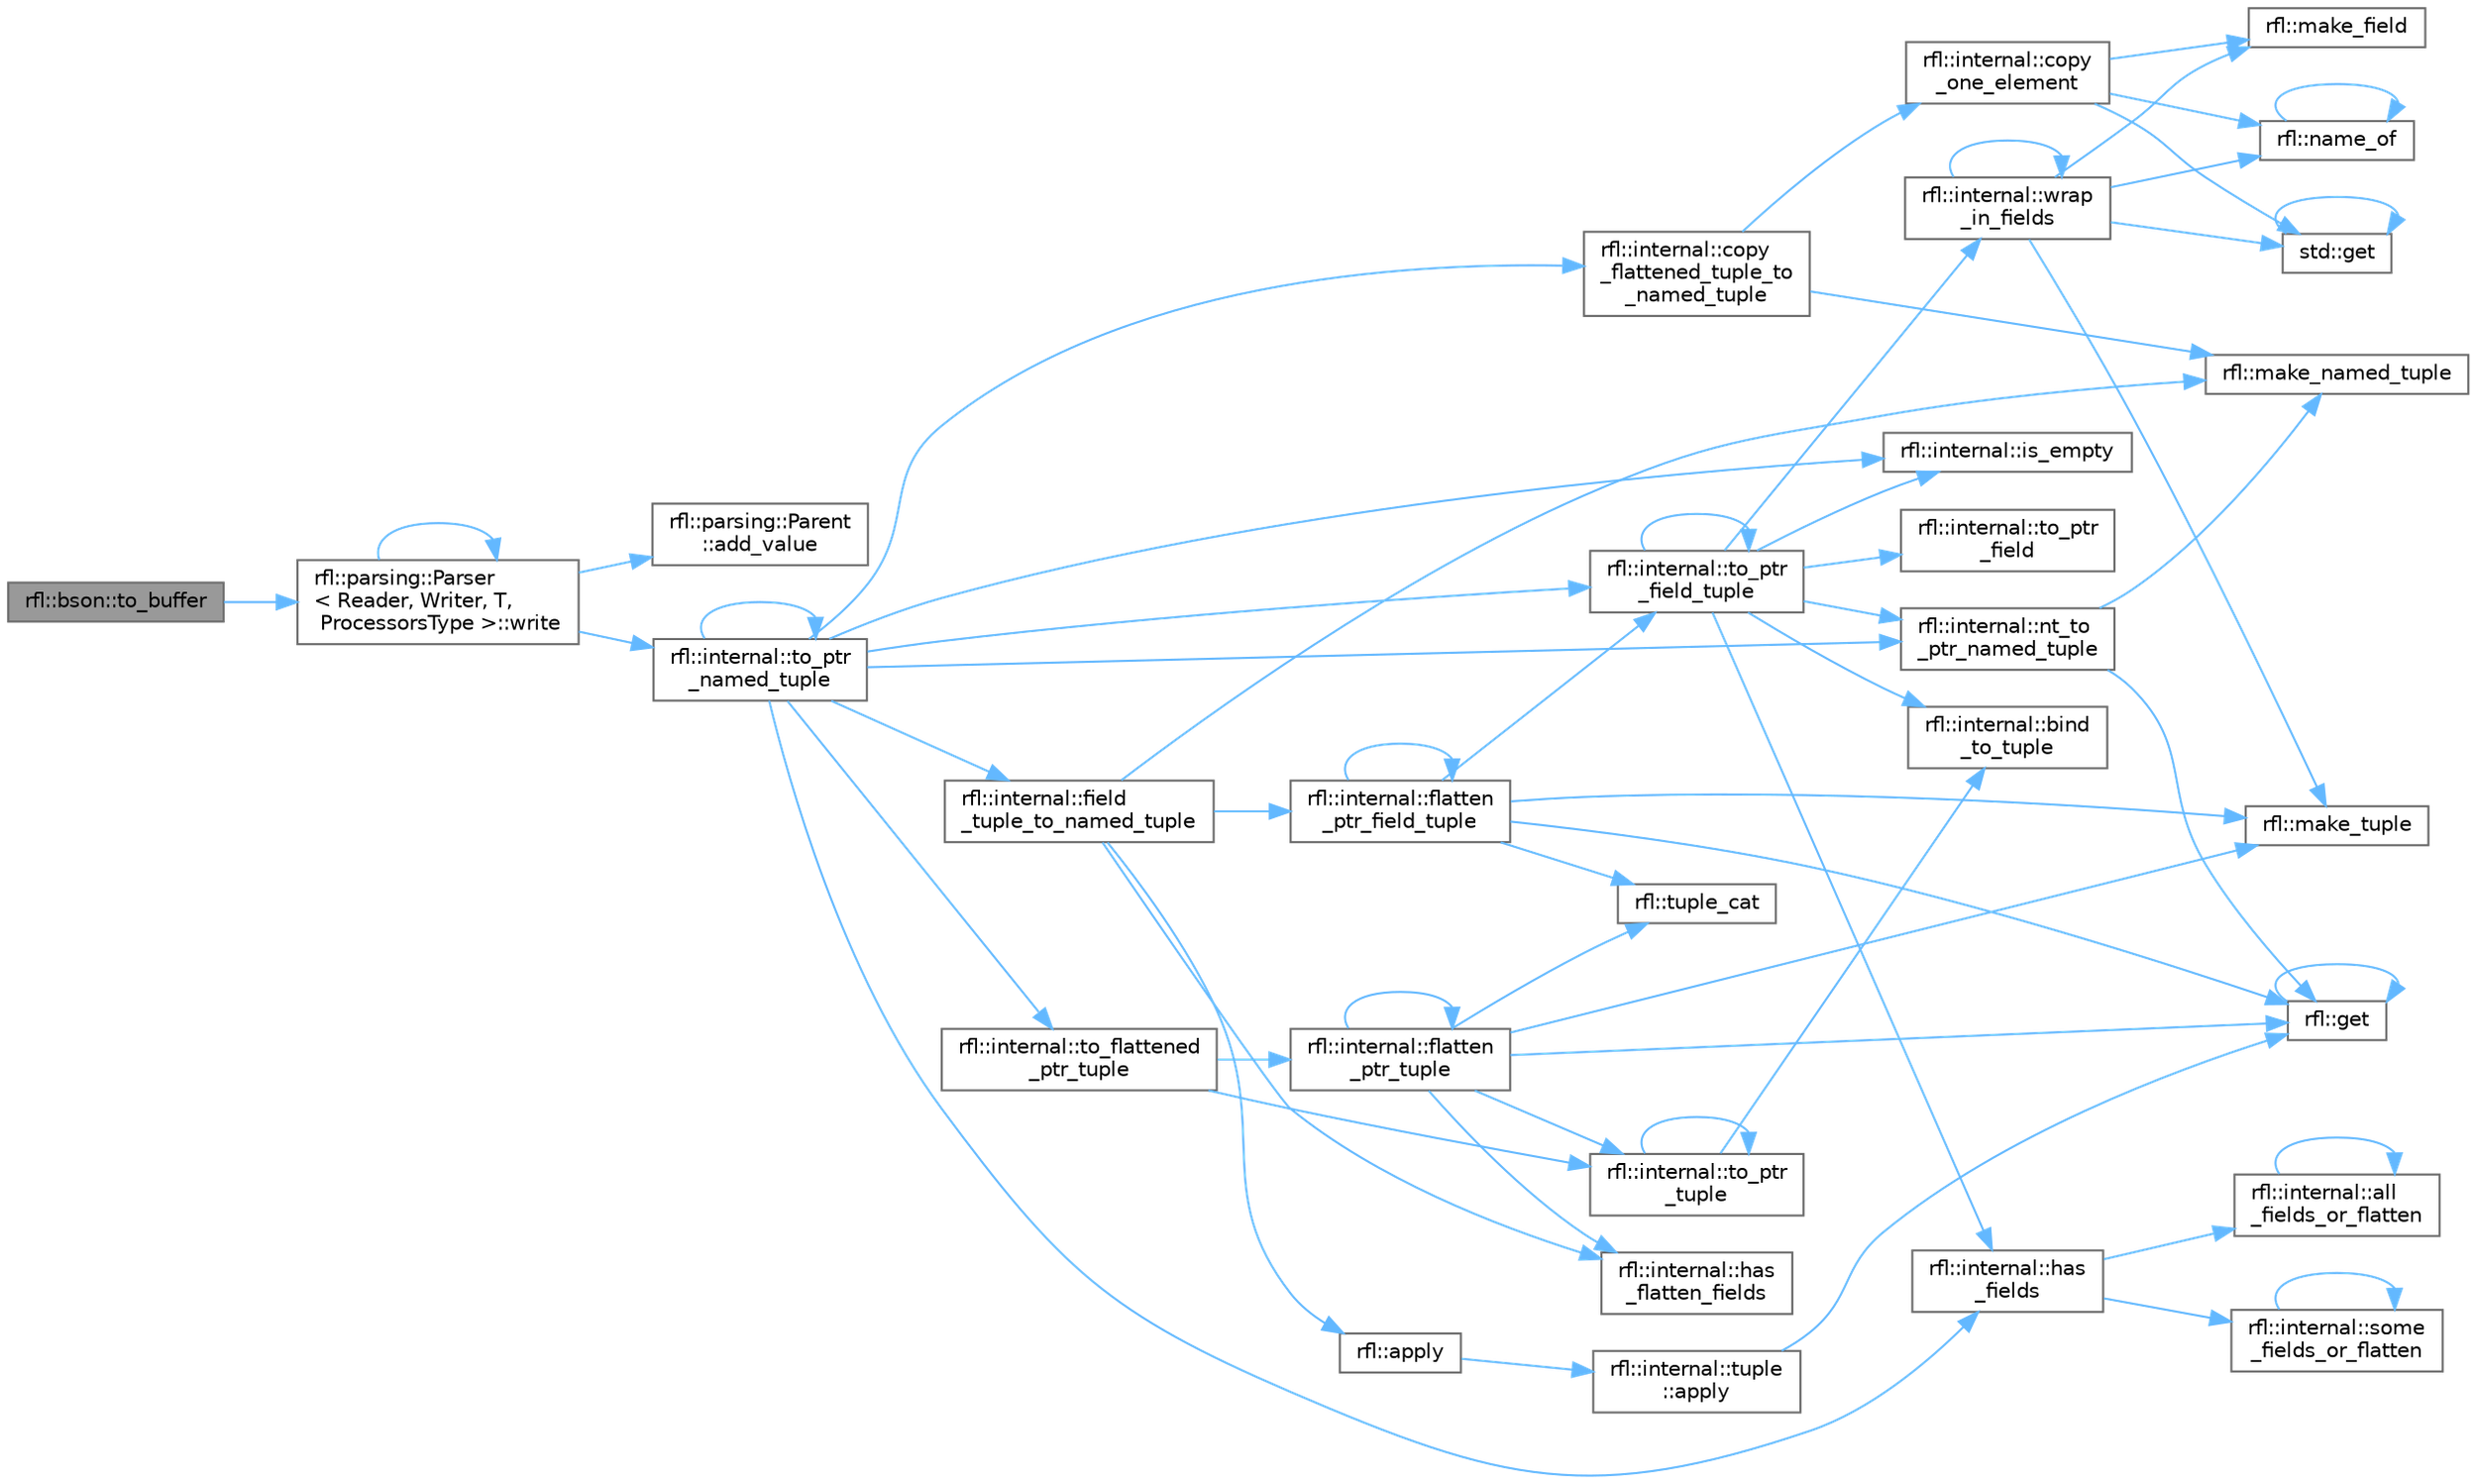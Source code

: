 digraph "rfl::bson::to_buffer"
{
 // LATEX_PDF_SIZE
  bgcolor="transparent";
  edge [fontname=Helvetica,fontsize=10,labelfontname=Helvetica,labelfontsize=10];
  node [fontname=Helvetica,fontsize=10,shape=box,height=0.2,width=0.4];
  rankdir="LR";
  Node1 [id="Node000001",label="rfl::bson::to_buffer",height=0.2,width=0.4,color="gray40", fillcolor="grey60", style="filled", fontcolor="black",tooltip=" "];
  Node1 -> Node2 [id="edge60_Node000001_Node000002",color="steelblue1",style="solid",tooltip=" "];
  Node2 [id="Node000002",label="rfl::parsing::Parser\l\< Reader, Writer, T,\l ProcessorsType \>::write",height=0.2,width=0.4,color="grey40", fillcolor="white", style="filled",URL="$structrfl_1_1parsing_1_1_parser.html#a16aeefd727355e095bfd19d6c69d3238",tooltip=" "];
  Node2 -> Node3 [id="edge61_Node000002_Node000003",color="steelblue1",style="solid",tooltip=" "];
  Node3 [id="Node000003",label="rfl::parsing::Parent\l::add_value",height=0.2,width=0.4,color="grey40", fillcolor="white", style="filled",URL="$structrfl_1_1parsing_1_1_parent.html#a8f7ebd2389ae6ec315a0e37bd66de63f",tooltip=" "];
  Node2 -> Node4 [id="edge62_Node000002_Node000004",color="steelblue1",style="solid",tooltip=" "];
  Node4 [id="Node000004",label="rfl::internal::to_ptr\l_named_tuple",height=0.2,width=0.4,color="grey40", fillcolor="white", style="filled",URL="$namespacerfl_1_1internal.html#a19594a7d66a271a8f893f2170217e299",tooltip=" "];
  Node4 -> Node5 [id="edge63_Node000004_Node000005",color="steelblue1",style="solid",tooltip=" "];
  Node5 [id="Node000005",label="rfl::internal::copy\l_flattened_tuple_to\l_named_tuple",height=0.2,width=0.4,color="grey40", fillcolor="white", style="filled",URL="$namespacerfl_1_1internal.html#aa4d84e91c691523bdf3dbf8832cba64c",tooltip=" "];
  Node5 -> Node6 [id="edge64_Node000005_Node000006",color="steelblue1",style="solid",tooltip=" "];
  Node6 [id="Node000006",label="rfl::internal::copy\l_one_element",height=0.2,width=0.4,color="grey40", fillcolor="white", style="filled",URL="$namespacerfl_1_1internal.html#a8a566443d85dd9fc0f2e6e4ae131ed55",tooltip=" "];
  Node6 -> Node7 [id="edge65_Node000006_Node000007",color="steelblue1",style="solid",tooltip=" "];
  Node7 [id="Node000007",label="std::get",height=0.2,width=0.4,color="grey40", fillcolor="white", style="filled",URL="$namespacestd.html#aae41d8280b7ccc3f0e0a0be2dab21c8f",tooltip="Gets an element by index."];
  Node7 -> Node7 [id="edge66_Node000007_Node000007",color="steelblue1",style="solid",tooltip=" "];
  Node6 -> Node8 [id="edge67_Node000006_Node000008",color="steelblue1",style="solid",tooltip=" "];
  Node8 [id="Node000008",label="rfl::make_field",height=0.2,width=0.4,color="grey40", fillcolor="white", style="filled",URL="$namespacerfl.html#afb5f68a22d5b6a42a5b4477c35559ce9",tooltip=" "];
  Node6 -> Node9 [id="edge68_Node000006_Node000009",color="steelblue1",style="solid",tooltip=" "];
  Node9 [id="Node000009",label="rfl::name_of",height=0.2,width=0.4,color="grey40", fillcolor="white", style="filled",URL="$namespacerfl.html#a90efd0c5575582354c25333fa30a8013",tooltip="Helper function to retrieve a name at compile time."];
  Node9 -> Node9 [id="edge69_Node000009_Node000009",color="steelblue1",style="solid",tooltip=" "];
  Node5 -> Node10 [id="edge70_Node000005_Node000010",color="steelblue1",style="solid",tooltip=" "];
  Node10 [id="Node000010",label="rfl::make_named_tuple",height=0.2,width=0.4,color="grey40", fillcolor="white", style="filled",URL="$namespacerfl.html#a19523aa875e6c36af474a97f28ed4002",tooltip="Explicit overload for creating empty named tuples."];
  Node4 -> Node11 [id="edge71_Node000004_Node000011",color="steelblue1",style="solid",tooltip=" "];
  Node11 [id="Node000011",label="rfl::internal::field\l_tuple_to_named_tuple",height=0.2,width=0.4,color="grey40", fillcolor="white", style="filled",URL="$namespacerfl_1_1internal.html#a923e1c7faefca7c7af6ec3d7aecccba0",tooltip=" "];
  Node11 -> Node12 [id="edge72_Node000011_Node000012",color="steelblue1",style="solid",tooltip=" "];
  Node12 [id="Node000012",label="rfl::apply",height=0.2,width=0.4,color="grey40", fillcolor="white", style="filled",URL="$namespacerfl.html#aaa94742afd7fde0d6d6cc59ae6d92989",tooltip=" "];
  Node12 -> Node13 [id="edge73_Node000012_Node000013",color="steelblue1",style="solid",tooltip=" "];
  Node13 [id="Node000013",label="rfl::internal::tuple\l::apply",height=0.2,width=0.4,color="grey40", fillcolor="white", style="filled",URL="$namespacerfl_1_1internal_1_1tuple.html#a5fe21ddba2943f200bc6c6e4d8d34e54",tooltip=" "];
  Node13 -> Node14 [id="edge74_Node000013_Node000014",color="steelblue1",style="solid",tooltip=" "];
  Node14 [id="Node000014",label="rfl::get",height=0.2,width=0.4,color="grey40", fillcolor="white", style="filled",URL="$namespacerfl.html#ac379420409251e5a3c0bea4a701daf0a",tooltip="Gets a field by index."];
  Node14 -> Node14 [id="edge75_Node000014_Node000014",color="steelblue1",style="solid",tooltip=" "];
  Node11 -> Node15 [id="edge76_Node000011_Node000015",color="steelblue1",style="solid",tooltip=" "];
  Node15 [id="Node000015",label="rfl::internal::flatten\l_ptr_field_tuple",height=0.2,width=0.4,color="grey40", fillcolor="white", style="filled",URL="$namespacerfl_1_1internal.html#ae729ffba37ab19a6426f80c6ef26e2d6",tooltip=" "];
  Node15 -> Node15 [id="edge77_Node000015_Node000015",color="steelblue1",style="solid",tooltip=" "];
  Node15 -> Node14 [id="edge78_Node000015_Node000014",color="steelblue1",style="solid",tooltip=" "];
  Node15 -> Node16 [id="edge79_Node000015_Node000016",color="steelblue1",style="solid",tooltip=" "];
  Node16 [id="Node000016",label="rfl::make_tuple",height=0.2,width=0.4,color="grey40", fillcolor="white", style="filled",URL="$namespacerfl.html#ac71a9ec8b4d8fd347719083ec38c00f9",tooltip=" "];
  Node15 -> Node17 [id="edge80_Node000015_Node000017",color="steelblue1",style="solid",tooltip=" "];
  Node17 [id="Node000017",label="rfl::internal::to_ptr\l_field_tuple",height=0.2,width=0.4,color="grey40", fillcolor="white", style="filled",URL="$namespacerfl_1_1internal.html#a4c5ce682ef0d85a0edc5fc36074815d2",tooltip=" "];
  Node17 -> Node18 [id="edge81_Node000017_Node000018",color="steelblue1",style="solid",tooltip=" "];
  Node18 [id="Node000018",label="rfl::internal::bind\l_to_tuple",height=0.2,width=0.4,color="grey40", fillcolor="white", style="filled",URL="$namespacerfl_1_1internal.html#aaccfbbd07ded0a84498cea052cb3d443",tooltip=" "];
  Node17 -> Node19 [id="edge82_Node000017_Node000019",color="steelblue1",style="solid",tooltip=" "];
  Node19 [id="Node000019",label="rfl::internal::has\l_fields",height=0.2,width=0.4,color="grey40", fillcolor="white", style="filled",URL="$namespacerfl_1_1internal.html#a4bf6ff2224c907a5df21f524e650fd17",tooltip=" "];
  Node19 -> Node20 [id="edge83_Node000019_Node000020",color="steelblue1",style="solid",tooltip=" "];
  Node20 [id="Node000020",label="rfl::internal::all\l_fields_or_flatten",height=0.2,width=0.4,color="grey40", fillcolor="white", style="filled",URL="$namespacerfl_1_1internal.html#a012b9c8f5d6103eb084598eca9f9f631",tooltip=" "];
  Node20 -> Node20 [id="edge84_Node000020_Node000020",color="steelblue1",style="solid",tooltip=" "];
  Node19 -> Node21 [id="edge85_Node000019_Node000021",color="steelblue1",style="solid",tooltip=" "];
  Node21 [id="Node000021",label="rfl::internal::some\l_fields_or_flatten",height=0.2,width=0.4,color="grey40", fillcolor="white", style="filled",URL="$namespacerfl_1_1internal.html#a71c929c1a514d827549eb15d4355de92",tooltip=" "];
  Node21 -> Node21 [id="edge86_Node000021_Node000021",color="steelblue1",style="solid",tooltip=" "];
  Node17 -> Node22 [id="edge87_Node000017_Node000022",color="steelblue1",style="solid",tooltip=" "];
  Node22 [id="Node000022",label="rfl::internal::is_empty",height=0.2,width=0.4,color="grey40", fillcolor="white", style="filled",URL="$namespacerfl_1_1internal.html#a818161434e9e7892d403a7c92d7268fe",tooltip=" "];
  Node17 -> Node23 [id="edge88_Node000017_Node000023",color="steelblue1",style="solid",tooltip=" "];
  Node23 [id="Node000023",label="rfl::internal::nt_to\l_ptr_named_tuple",height=0.2,width=0.4,color="grey40", fillcolor="white", style="filled",URL="$namespacerfl_1_1internal.html#a444ef522c6d66572aa5cd3ccde829885",tooltip=" "];
  Node23 -> Node14 [id="edge89_Node000023_Node000014",color="steelblue1",style="solid",tooltip=" "];
  Node23 -> Node10 [id="edge90_Node000023_Node000010",color="steelblue1",style="solid",tooltip=" "];
  Node17 -> Node24 [id="edge91_Node000017_Node000024",color="steelblue1",style="solid",tooltip=" "];
  Node24 [id="Node000024",label="rfl::internal::to_ptr\l_field",height=0.2,width=0.4,color="grey40", fillcolor="white", style="filled",URL="$namespacerfl_1_1internal.html#ab7e2b5fa9d320f0c9a301fbe22ebc677",tooltip=" "];
  Node17 -> Node17 [id="edge92_Node000017_Node000017",color="steelblue1",style="solid",tooltip=" "];
  Node17 -> Node25 [id="edge93_Node000017_Node000025",color="steelblue1",style="solid",tooltip=" "];
  Node25 [id="Node000025",label="rfl::internal::wrap\l_in_fields",height=0.2,width=0.4,color="grey40", fillcolor="white", style="filled",URL="$namespacerfl_1_1internal.html#a75a4f615c45abce17e710e72514498d7",tooltip=" "];
  Node25 -> Node7 [id="edge94_Node000025_Node000007",color="steelblue1",style="solid",tooltip=" "];
  Node25 -> Node8 [id="edge95_Node000025_Node000008",color="steelblue1",style="solid",tooltip=" "];
  Node25 -> Node16 [id="edge96_Node000025_Node000016",color="steelblue1",style="solid",tooltip=" "];
  Node25 -> Node9 [id="edge97_Node000025_Node000009",color="steelblue1",style="solid",tooltip=" "];
  Node25 -> Node25 [id="edge98_Node000025_Node000025",color="steelblue1",style="solid",tooltip=" "];
  Node15 -> Node26 [id="edge99_Node000015_Node000026",color="steelblue1",style="solid",tooltip=" "];
  Node26 [id="Node000026",label="rfl::tuple_cat",height=0.2,width=0.4,color="grey40", fillcolor="white", style="filled",URL="$namespacerfl.html#ad4738e8acd2a03b1b2b01c6caa6b27e9",tooltip=" "];
  Node11 -> Node27 [id="edge100_Node000011_Node000027",color="steelblue1",style="solid",tooltip=" "];
  Node27 [id="Node000027",label="rfl::internal::has\l_flatten_fields",height=0.2,width=0.4,color="grey40", fillcolor="white", style="filled",URL="$namespacerfl_1_1internal.html#a60f5d02505f61eabff343c2f5e9c7dbe",tooltip=" "];
  Node11 -> Node10 [id="edge101_Node000011_Node000010",color="steelblue1",style="solid",tooltip=" "];
  Node4 -> Node19 [id="edge102_Node000004_Node000019",color="steelblue1",style="solid",tooltip=" "];
  Node4 -> Node22 [id="edge103_Node000004_Node000022",color="steelblue1",style="solid",tooltip=" "];
  Node4 -> Node23 [id="edge104_Node000004_Node000023",color="steelblue1",style="solid",tooltip=" "];
  Node4 -> Node28 [id="edge105_Node000004_Node000028",color="steelblue1",style="solid",tooltip=" "];
  Node28 [id="Node000028",label="rfl::internal::to_flattened\l_ptr_tuple",height=0.2,width=0.4,color="grey40", fillcolor="white", style="filled",URL="$namespacerfl_1_1internal.html#abe898ac2971112070bfbcc91def971d6",tooltip=" "];
  Node28 -> Node29 [id="edge106_Node000028_Node000029",color="steelblue1",style="solid",tooltip=" "];
  Node29 [id="Node000029",label="rfl::internal::flatten\l_ptr_tuple",height=0.2,width=0.4,color="grey40", fillcolor="white", style="filled",URL="$namespacerfl_1_1internal.html#a3a901d356d0602482acd2f0861f8b472",tooltip=" "];
  Node29 -> Node29 [id="edge107_Node000029_Node000029",color="steelblue1",style="solid",tooltip=" "];
  Node29 -> Node14 [id="edge108_Node000029_Node000014",color="steelblue1",style="solid",tooltip=" "];
  Node29 -> Node27 [id="edge109_Node000029_Node000027",color="steelblue1",style="solid",tooltip=" "];
  Node29 -> Node16 [id="edge110_Node000029_Node000016",color="steelblue1",style="solid",tooltip=" "];
  Node29 -> Node30 [id="edge111_Node000029_Node000030",color="steelblue1",style="solid",tooltip=" "];
  Node30 [id="Node000030",label="rfl::internal::to_ptr\l_tuple",height=0.2,width=0.4,color="grey40", fillcolor="white", style="filled",URL="$namespacerfl_1_1internal.html#a3a36b92d743023e52d9ba1b74cc5fbd1",tooltip=" "];
  Node30 -> Node18 [id="edge112_Node000030_Node000018",color="steelblue1",style="solid",tooltip=" "];
  Node30 -> Node30 [id="edge113_Node000030_Node000030",color="steelblue1",style="solid",tooltip=" "];
  Node29 -> Node26 [id="edge114_Node000029_Node000026",color="steelblue1",style="solid",tooltip=" "];
  Node28 -> Node30 [id="edge115_Node000028_Node000030",color="steelblue1",style="solid",tooltip=" "];
  Node4 -> Node17 [id="edge116_Node000004_Node000017",color="steelblue1",style="solid",tooltip=" "];
  Node4 -> Node4 [id="edge117_Node000004_Node000004",color="steelblue1",style="solid",tooltip=" "];
  Node2 -> Node2 [id="edge118_Node000002_Node000002",color="steelblue1",style="solid",tooltip=" "];
}
